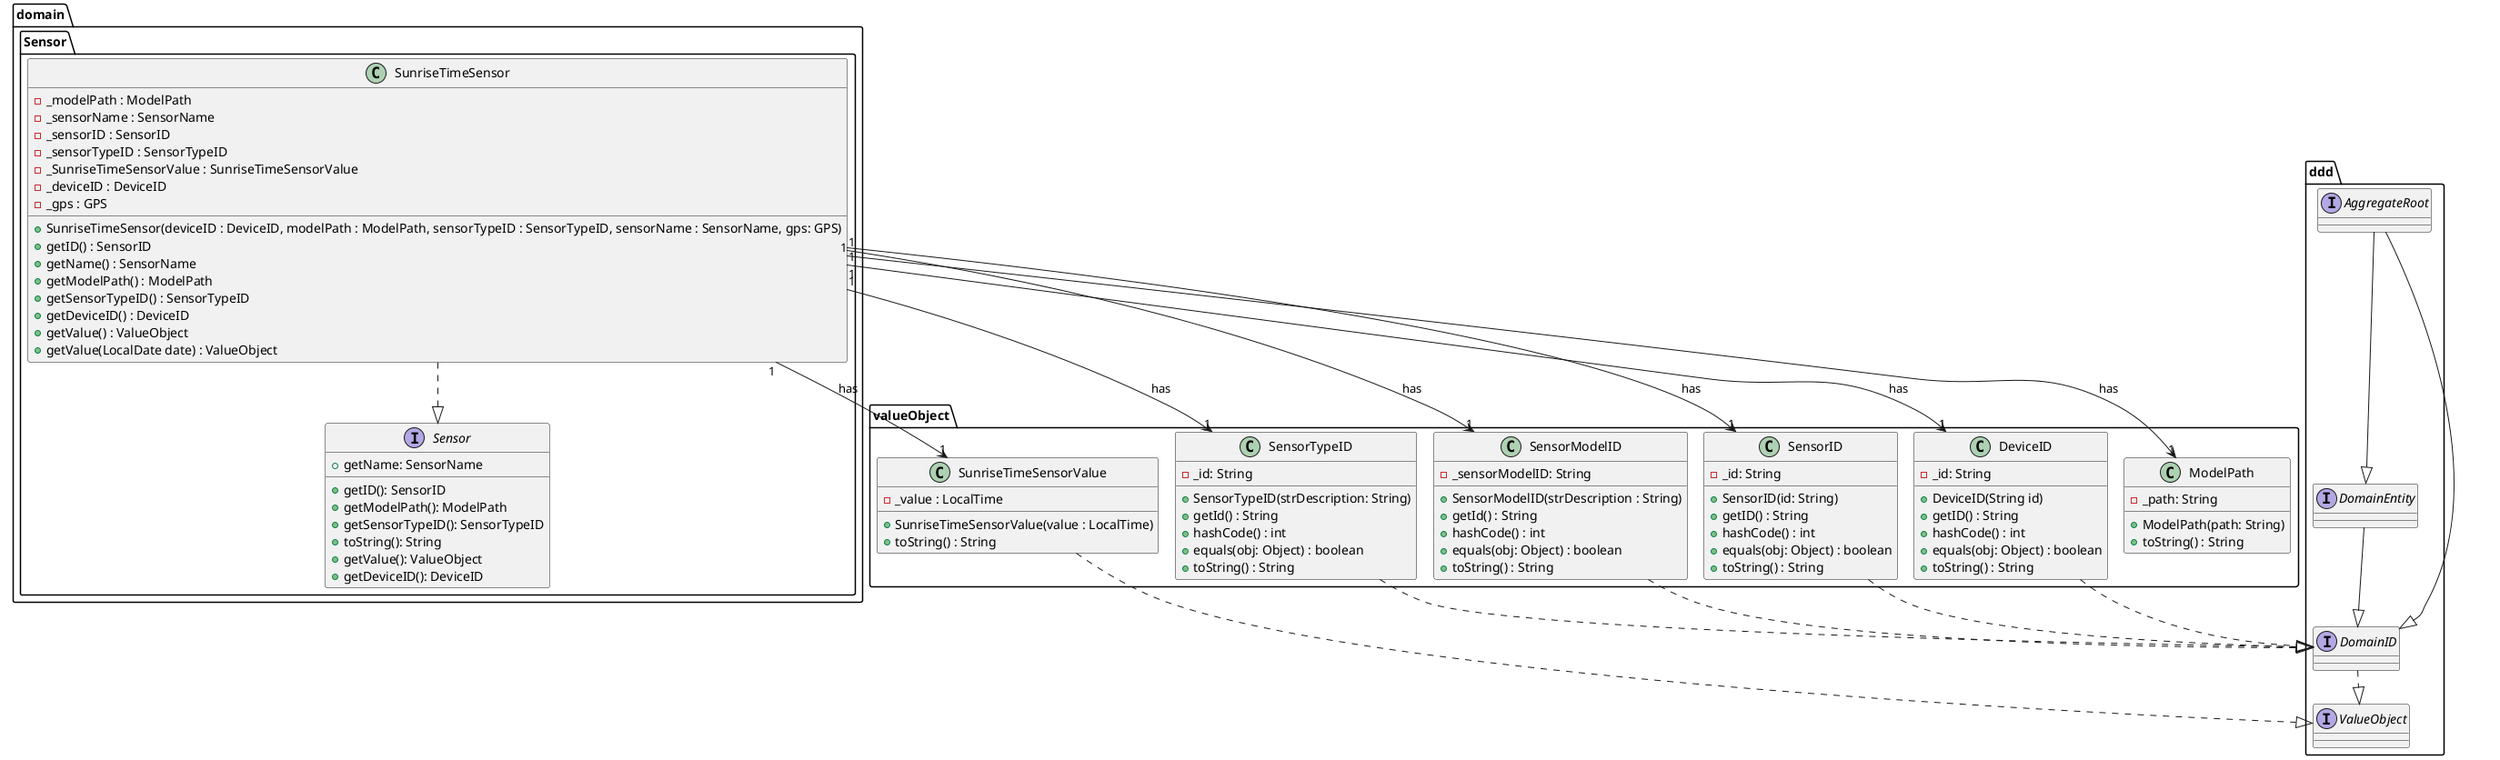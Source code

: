 @startuml
'https://plantuml.com/class-diagram
!pragma layout smetana

package domain.Sensor {
    interface Sensor {
        + getID(): SensorID
        + getName: SensorName
        + getModelPath(): ModelPath
        + getSensorTypeID(): SensorTypeID
        + toString(): String
        + getValue(): ValueObject
        + getDeviceID(): DeviceID
    }

    class SunriseTimeSensor {
            - _modelPath : ModelPath
            - _sensorName : SensorName
            - _sensorID : SensorID
            - _sensorTypeID : SensorTypeID
            - _SunriseTimeSensorValue : SunriseTimeSensorValue
            - _deviceID : DeviceID
            - _gps : GPS

            + SunriseTimeSensor(deviceID : DeviceID, modelPath : ModelPath, sensorTypeID : SensorTypeID, sensorName : SensorName, gps: GPS)
            + getID() : SensorID
            + getName() : SensorName
            + getModelPath() : ModelPath
            + getSensorTypeID() : SensorTypeID
            + getDeviceID() : DeviceID
            + getValue() : ValueObject
            + getValue(LocalDate date) : ValueObject
        }
}

package valueObject {
    class SunriseTimeSensorValue {
    - _value : LocalTime
    + SunriseTimeSensorValue(value : LocalTime)
    + toString() : String
    }
    class SensorTypeID {
        - _id: String
        + SensorTypeID(strDescription: String)
        + getId() : String
        + hashCode() : int
        + equals(obj: Object) : boolean
        + toString() : String
    }

    class SensorModelID {
        - _sensorModelID: String
        + SensorModelID(strDescription : String)
        + getId() : String
        + hashCode() : int
        + equals(obj: Object) : boolean
        + toString() : String
    }

    class SensorID {
        - _id: String
        + SensorID(id: String)
        + getID() : String
        + hashCode() : int
        + equals(obj: Object) : boolean
        + toString() : String
    }

    class DeviceID {
        - _id: String
        + DeviceID(String id)
        + getID() : String
        + hashCode() : int
        + equals(obj: Object) : boolean
        + toString() : String
    }

    class ModelPath {
        - _path: String
        + ModelPath(path: String)
        + toString() : String
    }
}

package ddd {

  interface DomainEntity {
  }

  interface DomainID {
  }

  interface AggregateRoot {
  }

    interface ValueObject{
    }
}

SunriseTimeSensor ..|> domain.Sensor.Sensor

SunriseTimeSensor"1" --> "1" SunriseTimeSensorValue : has
SunriseTimeSensor"1" -->  "1" SensorTypeID : has
SunriseTimeSensor"1" -->  "1" SensorModelID : has
SunriseTimeSensor"1" -->  "1" SensorID : has
SunriseTimeSensor"1" -->  "1" DeviceID : has
SunriseTimeSensor"1" -->  "1" ModelPath : has

DomainEntity --|> DomainID
AggregateRoot --|> DomainEntity
AggregateRoot --|> DomainID
SunriseTimeSensorValue ..|> ValueObject

SensorTypeID ..|> ddd.DomainID
SensorModelID ..|> ddd.DomainID
SensorID ..|> ddd.DomainID
DeviceID ..|> ddd.DomainID
DomainID ..|> ValueObject

@enduml